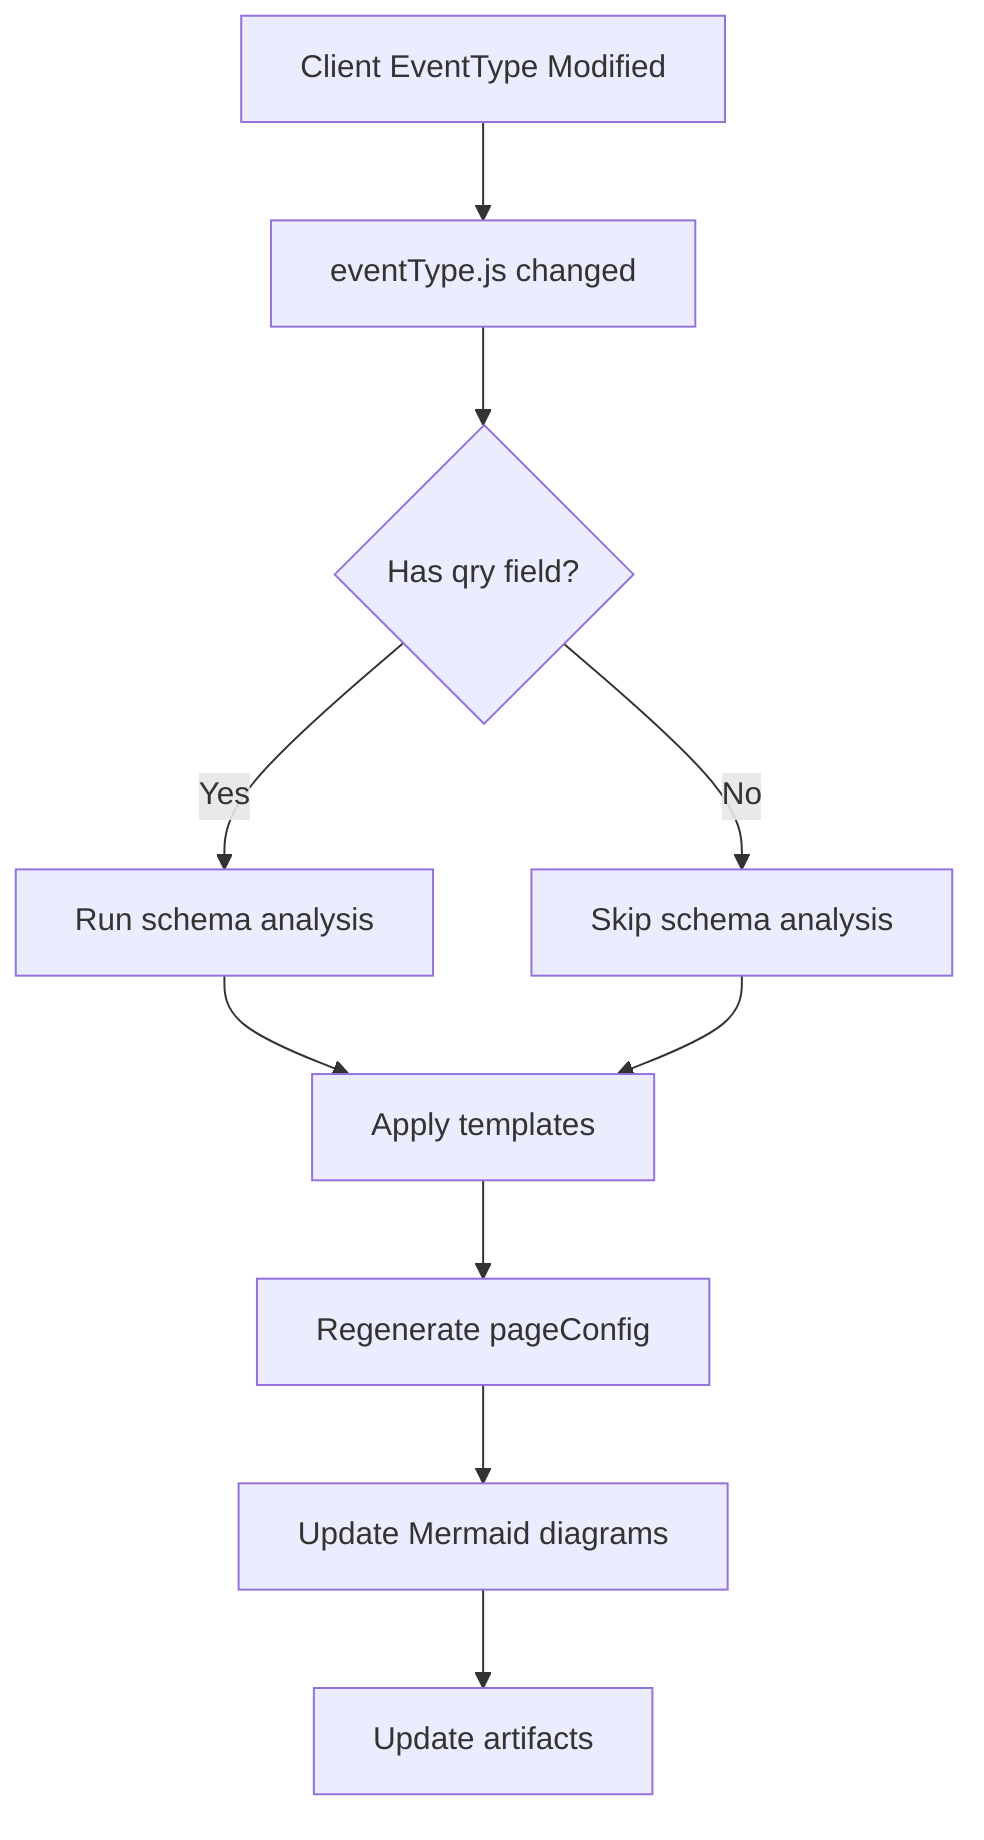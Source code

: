 graph TD
    A[Client EventType Modified] --> B[eventType.js changed]
    B --> C{Has qry field?}
    C -->|Yes| D[Run schema analysis]
    C -->|No| E[Skip schema analysis]
    D --> F[Apply templates]
    E --> F
    F --> G[Regenerate pageConfig]
    G --> H[Update Mermaid diagrams]
    H --> I[Update artifacts]